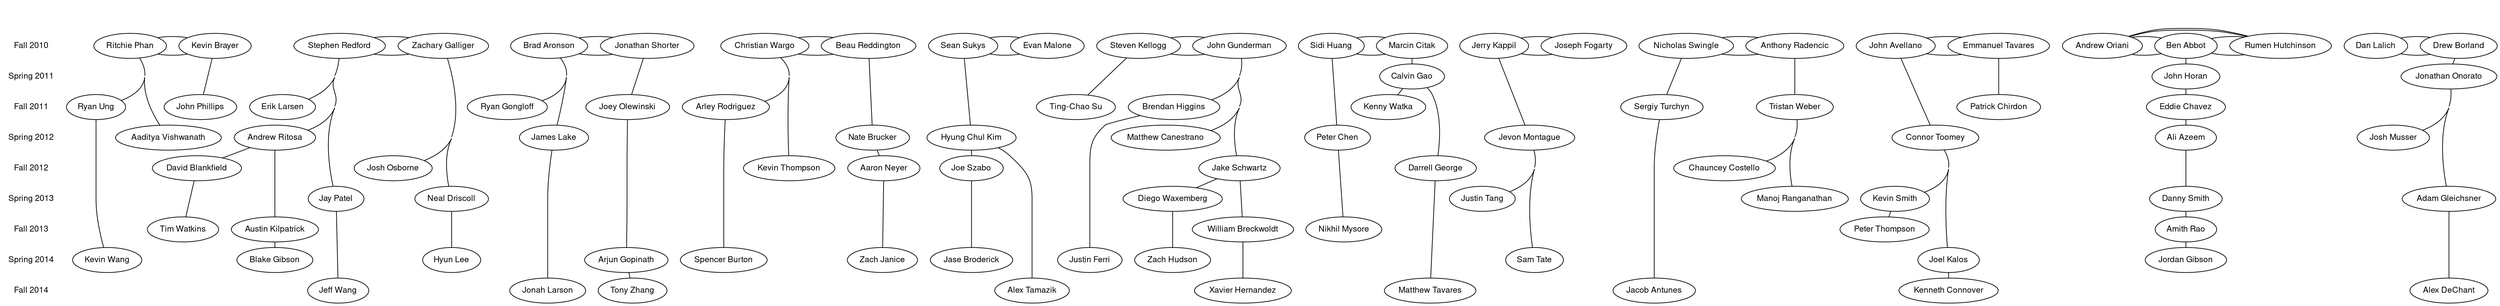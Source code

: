 /******************************************
 * Deta Chi of CWRU Brotherhood tree.     *
 *                                        *
 * Based on the work of the               *
 * Beta Nu of Theta Chi Brotherhood tree. *
 *                                        *
 * This language has a C-like grammar and *
 * commenting system.			  *
 *****************************************/
digraph brotherhood {
	ranksep=0; // minimum separation between ranks
	concentrate=true; // gives a more flowing edge pattern
	ratio=compress; // optimizes for horizontal space
	size="50,50"; // gives it a square shape
	/* This first block represents a timeline on the left side. */
	{
		// Change font to something appropriate for your system
		node [shape=plaintext, fontname="Nimbus Sans 1", fontsize=12];
		edge [style=invis];
                "" -> "Fall 2010" -> "Spring 2011" -> "Fall 2011" -> "Spring 2012" -> "Fall 2012" -> "Spring 2013" -> "Fall 2013" -> "Spring 2014" -> "Fall 2014";
	}
	/* This lists who was in which pledge class so that everyone from each pledge class is in the same rank. */
	node [color=black, shape=ellipse, fontname="Nimbus Sans 1", fontsize=12];
	edge [arrowhead=none, arrowtail=none];

    { rank = same; "Fall 2010"; "Ritchie Phan"; "Stephen Redford"; "Zachary Galliger"; "Brad Aronson"; "Christian Wargo"; "Sean Sukys"; "Steven Kellogg"; "Kevin Brayer"; "Sidi Huang"; "Jerry Kappil"; "Nicholas Swingle"; "Jonathan Shorter"; "Anthony Radencic"; "John Avellano"; "Andrew Oriani"; "John Gunderman"; "Beau Reddington"; "Dan Lalich"; "Evan Malone"; "Ben Abbot"; "Drew Borland"; "Marcin Citak"; "Joseph Fogarty"; "Emmanuel Tavares"; "Rumen Hutchinson"}
    { rank = same; "Spring 2011"; "John Horan"; "Jonathan Onorato"; "Calvin Gao";}
	{ rank = same; "Fall 2011"; "Joey Olewinski"; "Ryan Ung"; "Eddie Chavez"; "Ting-Chao Su"; "Tristan Weber"; "Erik Larsen"; "Brendan Higgins"; "Patrick Chirdon"; "Arley Rodriguez"; "Sergiy Turchyn"; "John Phillips"; "Kenny Watka"; "Ryan Gongloff"}
	{ rank = same; "Spring 2012"; "Matthew Canestrano"; "Andrew Ritosa"; "Connor Toomey"; "Jevon Montague"; "Ali Azeem"; "Peter Chen"; "Josh Musser"; "James Lake"; "Hyung Chul Kim"; "Nate Brucker"; "Aaditya Vishwanath"}
    { rank = same; "Fall 2012"; "Jake Schwartz"; "Joe Szabo"; "Kevin Thompson"; "Darrell George"; "Aaron Neyer"; "Josh Osborne"; "Chauncey Costello"; "David Blankfield";}
    { rank = same; "Spring 2013"; "Danny Smith"; "Manoj Ranganathan";  "Neal Driscoll"; "Jay Patel"; "Diego Waxemberg"; "Adam Gleichsner"; "Justin Tang"; "Kevin Smith"; }
    { rank = same; "Fall 2013"; "William Breckwoldt"; "Nikhil Mysore"; "Austin Kilpatrick"; "Tim Watkins"; "Amith Rao"; "Peter Thompson"; }
    { rank = same; "Spring 2014"; "Jase Broderick"; "Spencer Burton"; "Justin Ferri"; "Blake Gibson"; "Jordan Gibson"; "Arjun Gopinath"; "Zach Hudson"; "Joel Kalos"; "Sam Tate"; "Kevin Wang"; "Hyun Lee"; "Zach Janice"; }
    { rank = same; "Fall 2014"; "Jeff Wang"; "Jonah Larson"; "Alex Tamazik"; "Xavier Hernandez"; "Matthew Tavares"; "Jacob Antunes"; "Kenneth Connover"; "Alex DeChant"; }

	/* Big brother -> Little brother */
        /* Co-bros have connections in both directions */
        "Ritchie Phan" -> "Kevin Brayer";
        "Stephen Redford" -> "Zachary Galliger";
        "Zachary Galliger" -> "Stephen Redford";
        "Brad Aronson" -> "Jonathan Shorter";
        "Christian Wargo" -> "Beau Reddington";
        "Sean Sukys" -> "Evan Malone";
        "Evan Malone" -> "Sean Sukys";
        "Steven Kellogg" -> "John Gunderman";
        "Jonathan Shorter" -> "Joey Olewinski";
        "Ritchie Phan" -> "Ryan Ung";
        "Ben Abbot" -> "John Horan";
        "John Horan" -> "Eddie Chavez";
        "Kevin Brayer" -> "Ritchie Phan";
        "Drew Borland" ->"Jonathan Onorato";
        "Marcin Citak" -> "Sidi Huang";
        "Sidi Huang" -> "Marcin Citak";
        "Marcin Citak" -> "Calvin Gao";
        "Jerry Kappil" -> "Joseph Fogarty";
        "Joseph Fogarty" -> "Jerry Kappil";
        "Steven Kellogg" -> "Ting-Chao Su";
        "Nicholas Swingle" -> "Anthony Radencic";
        "Anthony Radencic"-> "Tristan Weber";
        "Jonathan Shorter" -> "Brad Aronson";
        "Anthony Radencic" -> "Nicholas Swingle";
        "John Avellano" -> "Emmanuel Tavares";
        "Emmanuel Tavares" -> "John Avellano";
        "Andrew Oriani" -> "Ben Abbot";
        "Ben Abbot" -> "Andrew Oriani";
        "John Gunderman" -> "Steven Kellogg";
        "Beau Reddington" -> "Christian Wargo";
        "Dan Lalich" -> "Drew Borland";
        "Drew Borland" -> "Dan Lalich";
        "Stephen Redford" -> "Erik Larsen";
        "John Gunderman" -> "Brendan Higgins";
        "Emmanuel Tavares" -> "Patrick Chirdon";
        "Christian Wargo" -> "Arley Rodriguez";
        "Nicholas Swingle" -> "Sergiy Turchyn";
        "Kevin Brayer" -> "John Phillips";
        "John Gunderman" -> "Matthew Canestrano";
        "Stephen Redford" -> "Andrew Ritosa";
        "John Avellano" -> "Connor Toomey";
        "Jerry Kappil" -> "Jevon Montague";
        "Eddie Chavez" -> "Ali Azeem";
        "Sidi Huang" -> "Peter Chen";
        "Jonathan Onorato" -> "Josh Musser";
        "Brad Aronson" -> "James Lake";
        "Sean Sukys" -> "Hyung Chul Kim";
        "Beau Reddington" -> "Nate Brucker";
        "Ritchie Phan" -> "Aaditya Vishwanath";
        "Rumen Hutchinson" -> "Ben Abbot";
        "Ben Abbot" -> "Rumen Hutchinson";
        "Rumen Hutchinson" -> "Andrew Oriani";
        "Andrew Oriani" -> "Rumen Hutchinson";
        "Calvin Gao" -> "Kenny Watka";
        "Brad Aronson" -> "Ryan Gongloff";
        "John Gunderman" -> "Jake Schwartz";
        "Anthony Radencic"
        "Hyung Chul Kim" -> "Joe Szabo";
        "Christian Wargo" -> "Kevin Thompson";
        "Nate Brucker" -> "Aaron Neyer";
        "Zachary Galliger" -> "Josh Osborne";
        "Tristan Weber" -> "Chauncey Costello";
        "Andrew Ritosa" -> "David Blankfield";
        "Calvin Gao" -> "Darrell George";
        "Ali Azeem" -> "Danny Smith";
        "Tristan Weber" -> "Manoj Ranganathan";
        "Zachary Galliger" -> "Neal Driscoll";
        "Stephen Redford" -> "Jay Patel";
        "Jake Schwartz" -> "Diego Waxemberg";
        "Jonathan Onorato" -> "Adam Gleichsner";
        "Jevon Montague" -> "Justin Tang";
        "Connor Toomey" -> "Kevin Smith";
        "Jake Schwartz" -> "William Breckwoldt";
        "Peter Chen" -> "Nikhil Mysore";
        "Kevin Smith" -> "Peter Thompson";
        "Andrew Ritosa" -> "Austin Kilpatrick";
        "David Blankfield" -> "Tim Watkins";
        "Danny Smith" -> "Amith Rao";
        "Joe Szabo" -> "Jase Broderick";
        "Arley Rodriguez" -> "Spencer Burton";
        "Brendan Higgins" -> "Justin Ferri";
        "Austin Kilpatrick" -> "Blake Gibson";
        "Amith Rao" -> "Jordan Gibson";
        "Joey Olewinski" -> "Arjun Gopinath";
        "Diego Waxemberg" -> "Zach Hudson";
        "Connor Toomey" -> "Joel Kalos";
        "Jevon Montague" -> "Sam Tate";
        "Ryan Ung" -> "Kevin Wang";
        "Neal Driscoll" -> "Hyun Lee";
        "Aaron Neyer" -> "Zach Janice";
        "Jay Patel" -> "Jeff Wang";
        "James Lake" -> "Jonah Larson";
        "Arjun Gopinath" -> "Tony Zhang";
        "Hyung Chul Kim" -> "Alex Tamazik";
        "William Breckwoldt" -> "Xavier Hernandez";
        "Darrell George" -> "Matthew Tavares";
        "Sergiy Turchyn" -> "Jacob Antunes";
        "Joel Kalos" -> "Kenneth Connover";
        "Adam Gleichsner" -> "Alex DeChant";

}
